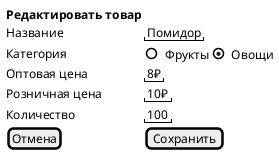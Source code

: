 @startsalt Редактирование товара
{
    <b>Редактировать товар
    Название       | "Помидор"
    Категория      | {() Фрукты |(X) Овощи}
    Оптовая цена   | "8₽"
    Розничная цена | "10₽"
    Количество     | "100"
    [Отмена]       | [Сохранить]
}
@endsalt

https://www.plantuml.com/plantuml/png/RP11IWD144NtSuecgxYBEnSYEOOWMKHq9ovCTabWR54H1VS1nmWUO8XfqcYclSAhAtWIkom68zYx_hp_VrNrH-FXnNWqF1ix5WHMrBoB9qf9OabDGoGuyVRDSbrC2fVV_l71_nRnyh1b-85vecQz5MXlwZeyazWGMP6ax1WzrnG2RweHvR759zqTnwkKSgMTSk-ctSEiL2mpUKUScR_YinqWU-M6G4DjXNjVlh4Q5YJMEf3Sqln15Tpj_P9p4X_A4UHIlDQfRbZFe2CgyMmiOD1kcEKNabnBQRlhTGR5hEYVdf_etRy1